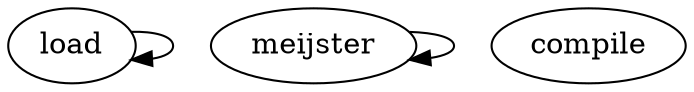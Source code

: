 /* Created by mdot for Matlab */
digraph m2html {
  load -> load;
  meijster -> meijster;

  compile [URL="compile.html"];
  load [URL="load.html"];
  meijster [URL="meijster.html"];
}